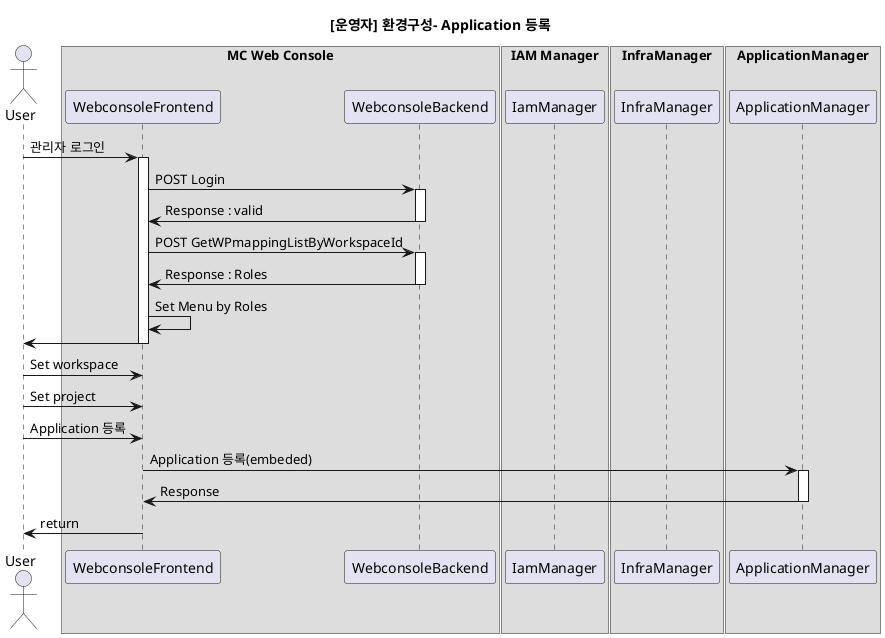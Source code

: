 @startuml

title "[운영자] 환경구성- Application 등록"

actor User as EndUser

box "MC Web Console"
participant WebconsoleFrontend
participant WebconsoleBackend
end box

box "IAM Manager"
participant IamManager
end box

box "InfraManager"
participant InfraManager
end box

box "ApplicationManager"
participant ApplicationManager
end box

EndUser     -> WebconsoleFrontend ++: 관리자 로그인
    WebconsoleFrontend -> WebconsoleBackend ++: POST Login
    WebconsoleFrontend <- WebconsoleBackend --: Response : valid
    WebconsoleFrontend -> WebconsoleBackend ++: POST GetWPmappingListByWorkspaceId
    WebconsoleFrontend <- WebconsoleBackend --: Response : Roles
    WebconsoleFrontend -> WebconsoleFrontend : Set Menu by Roles
EndUser     <- WebconsoleFrontend --:

EndUser     -> WebconsoleFrontend : Set workspace
EndUser     -> WebconsoleFrontend : Set project

EndUser     -> WebconsoleFrontend : Application 등록
    WebconsoleFrontend  -> ApplicationManager ++: Application 등록(embeded)
    WebconsoleFrontend  <- ApplicationManager --: Response

EndUser     <- WebconsoleFrontend --: return 

@enduml
